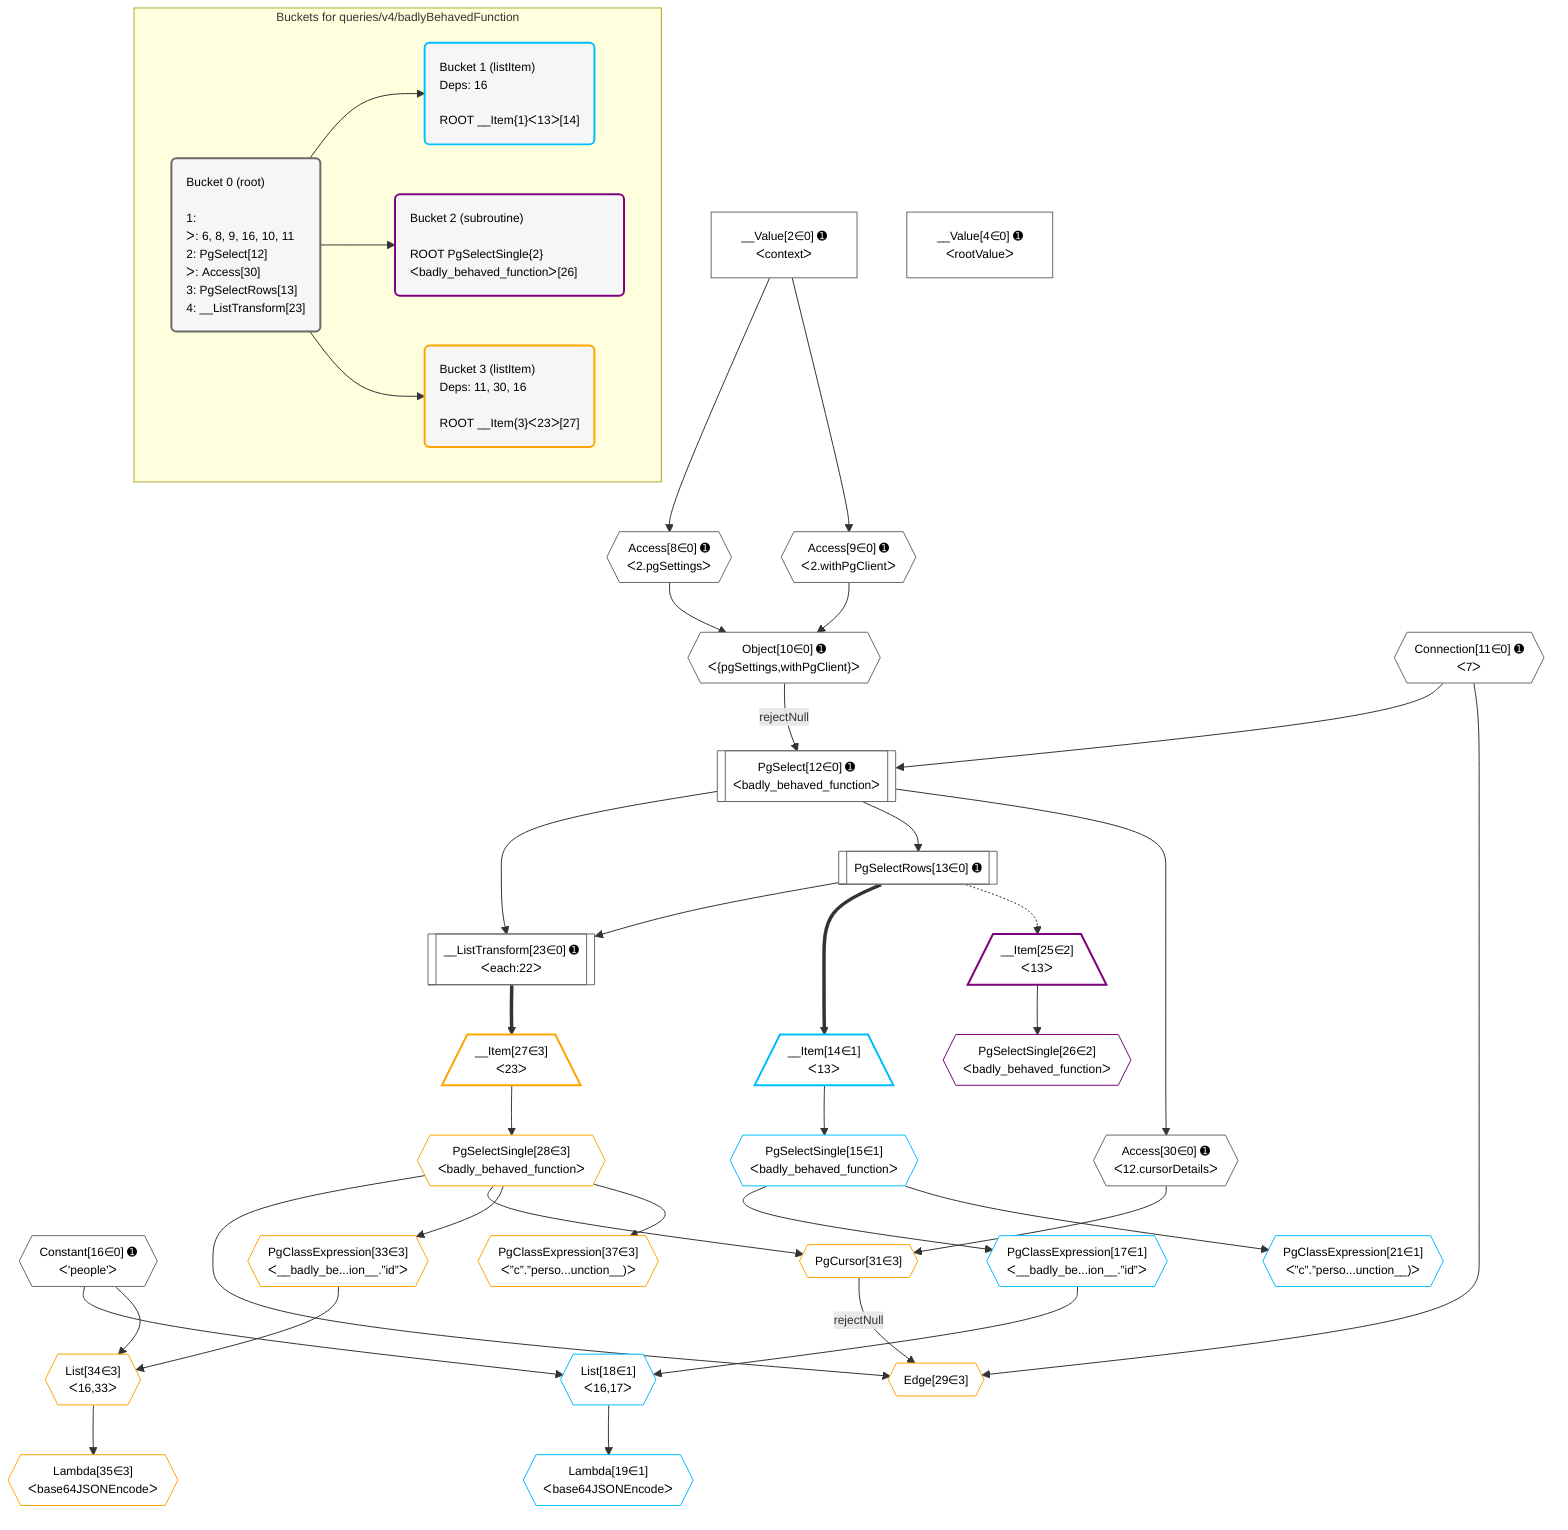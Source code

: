 %%{init: {'themeVariables': { 'fontSize': '12px'}}}%%
graph TD
    classDef path fill:#eee,stroke:#000,color:#000
    classDef plan fill:#fff,stroke-width:1px,color:#000
    classDef itemplan fill:#fff,stroke-width:2px,color:#000
    classDef unbatchedplan fill:#dff,stroke-width:1px,color:#000
    classDef sideeffectplan fill:#fcc,stroke-width:2px,color:#000
    classDef bucket fill:#f6f6f6,color:#000,stroke-width:2px,text-align:left


    %% plan dependencies
    PgSelect12[["PgSelect[12∈0] ➊<br />ᐸbadly_behaved_functionᐳ"]]:::plan
    Object10{{"Object[10∈0] ➊<br />ᐸ{pgSettings,withPgClient}ᐳ"}}:::plan
    Connection11{{"Connection[11∈0] ➊<br />ᐸ7ᐳ"}}:::plan
    Object10 -->|rejectNull| PgSelect12
    Connection11 --> PgSelect12
    Access8{{"Access[8∈0] ➊<br />ᐸ2.pgSettingsᐳ"}}:::plan
    Access9{{"Access[9∈0] ➊<br />ᐸ2.withPgClientᐳ"}}:::plan
    Access8 & Access9 --> Object10
    __ListTransform23[["__ListTransform[23∈0] ➊<br />ᐸeach:22ᐳ"]]:::plan
    PgSelectRows13[["PgSelectRows[13∈0] ➊"]]:::plan
    PgSelectRows13 & PgSelect12 --> __ListTransform23
    __Value2["__Value[2∈0] ➊<br />ᐸcontextᐳ"]:::plan
    __Value2 --> Access8
    __Value2 --> Access9
    PgSelect12 --> PgSelectRows13
    Access30{{"Access[30∈0] ➊<br />ᐸ12.cursorDetailsᐳ"}}:::plan
    PgSelect12 --> Access30
    __Value4["__Value[4∈0] ➊<br />ᐸrootValueᐳ"]:::plan
    Constant16{{"Constant[16∈0] ➊<br />ᐸ'people'ᐳ"}}:::plan
    List18{{"List[18∈1]<br />ᐸ16,17ᐳ"}}:::plan
    PgClassExpression17{{"PgClassExpression[17∈1]<br />ᐸ__badly_be...ion__.”id”ᐳ"}}:::plan
    Constant16 & PgClassExpression17 --> List18
    __Item14[/"__Item[14∈1]<br />ᐸ13ᐳ"\]:::itemplan
    PgSelectRows13 ==> __Item14
    PgSelectSingle15{{"PgSelectSingle[15∈1]<br />ᐸbadly_behaved_functionᐳ"}}:::plan
    __Item14 --> PgSelectSingle15
    PgSelectSingle15 --> PgClassExpression17
    Lambda19{{"Lambda[19∈1]<br />ᐸbase64JSONEncodeᐳ"}}:::plan
    List18 --> Lambda19
    PgClassExpression21{{"PgClassExpression[21∈1]<br />ᐸ”c”.”perso...unction__)ᐳ"}}:::plan
    PgSelectSingle15 --> PgClassExpression21
    __Item25[/"__Item[25∈2]<br />ᐸ13ᐳ"\]:::itemplan
    PgSelectRows13 -.-> __Item25
    PgSelectSingle26{{"PgSelectSingle[26∈2]<br />ᐸbadly_behaved_functionᐳ"}}:::plan
    __Item25 --> PgSelectSingle26
    Edge29{{"Edge[29∈3]"}}:::plan
    PgSelectSingle28{{"PgSelectSingle[28∈3]<br />ᐸbadly_behaved_functionᐳ"}}:::plan
    PgCursor31{{"PgCursor[31∈3]"}}:::plan
    PgCursor31 -->|rejectNull| Edge29
    PgSelectSingle28 & Connection11 --> Edge29
    PgSelectSingle28 & Access30 --> PgCursor31
    List34{{"List[34∈3]<br />ᐸ16,33ᐳ"}}:::plan
    PgClassExpression33{{"PgClassExpression[33∈3]<br />ᐸ__badly_be...ion__.”id”ᐳ"}}:::plan
    Constant16 & PgClassExpression33 --> List34
    __Item27[/"__Item[27∈3]<br />ᐸ23ᐳ"\]:::itemplan
    __ListTransform23 ==> __Item27
    __Item27 --> PgSelectSingle28
    PgSelectSingle28 --> PgClassExpression33
    Lambda35{{"Lambda[35∈3]<br />ᐸbase64JSONEncodeᐳ"}}:::plan
    List34 --> Lambda35
    PgClassExpression37{{"PgClassExpression[37∈3]<br />ᐸ”c”.”perso...unction__)ᐳ"}}:::plan
    PgSelectSingle28 --> PgClassExpression37

    %% define steps

    subgraph "Buckets for queries/v4/badlyBehavedFunction"
    Bucket0("Bucket 0 (root)<br /><br />1: <br />ᐳ: 6, 8, 9, 16, 10, 11<br />2: PgSelect[12]<br />ᐳ: Access[30]<br />3: PgSelectRows[13]<br />4: __ListTransform[23]"):::bucket
    classDef bucket0 stroke:#696969
    class Bucket0,__Value2,__Value4,Access8,Access9,Object10,Connection11,PgSelect12,PgSelectRows13,Constant16,__ListTransform23,Access30 bucket0
    Bucket1("Bucket 1 (listItem)<br />Deps: 16<br /><br />ROOT __Item{1}ᐸ13ᐳ[14]"):::bucket
    classDef bucket1 stroke:#00bfff
    class Bucket1,__Item14,PgSelectSingle15,PgClassExpression17,List18,Lambda19,PgClassExpression21 bucket1
    Bucket2("Bucket 2 (subroutine)<br /><br />ROOT PgSelectSingle{2}ᐸbadly_behaved_functionᐳ[26]"):::bucket
    classDef bucket2 stroke:#7f007f
    class Bucket2,__Item25,PgSelectSingle26 bucket2
    Bucket3("Bucket 3 (listItem)<br />Deps: 11, 30, 16<br /><br />ROOT __Item{3}ᐸ23ᐳ[27]"):::bucket
    classDef bucket3 stroke:#ffa500
    class Bucket3,__Item27,PgSelectSingle28,Edge29,PgCursor31,PgClassExpression33,List34,Lambda35,PgClassExpression37 bucket3
    Bucket0 --> Bucket1 & Bucket2 & Bucket3
    end